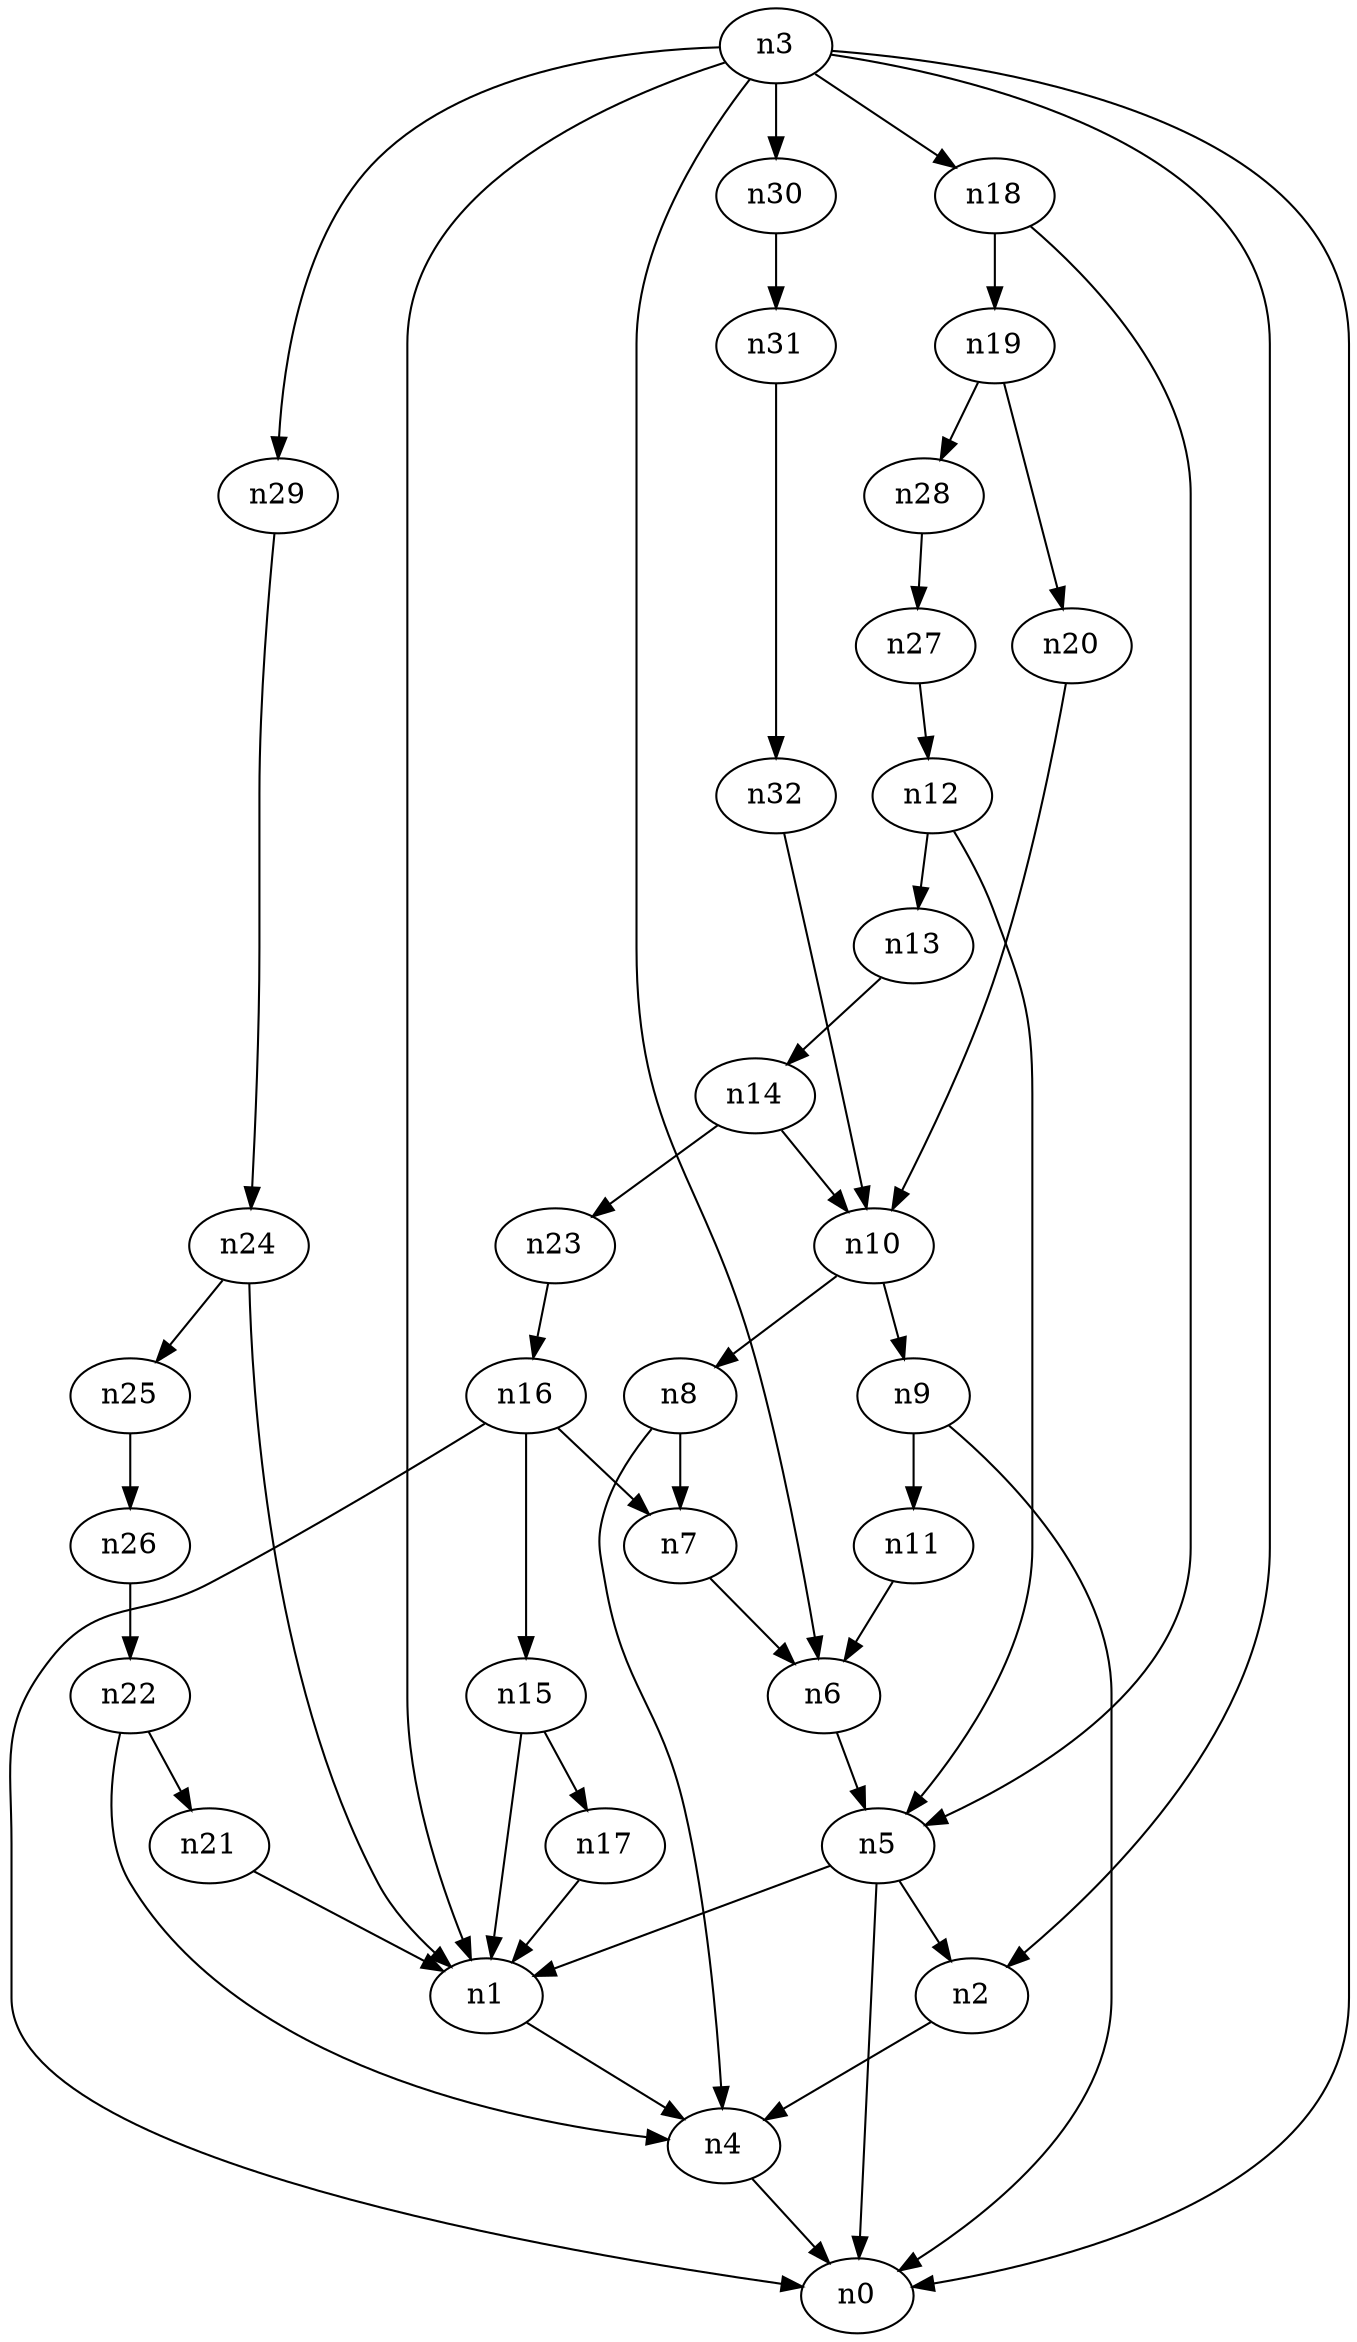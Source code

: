 digraph G {
	n1 -> n4	 [_graphml_id=e4];
	n2 -> n4	 [_graphml_id=e7];
	n3 -> n0	 [_graphml_id=e0];
	n3 -> n1	 [_graphml_id=e3];
	n3 -> n2	 [_graphml_id=e6];
	n3 -> n6	 [_graphml_id=e18];
	n3 -> n18	 [_graphml_id=e38];
	n3 -> n29	 [_graphml_id=e47];
	n3 -> n30	 [_graphml_id=e48];
	n4 -> n0	 [_graphml_id=e1];
	n5 -> n0	 [_graphml_id=e2];
	n5 -> n1	 [_graphml_id=e5];
	n5 -> n2	 [_graphml_id=e8];
	n6 -> n5	 [_graphml_id=e9];
	n7 -> n6	 [_graphml_id=e10];
	n8 -> n4	 [_graphml_id=e12];
	n8 -> n7	 [_graphml_id=e11];
	n9 -> n0	 [_graphml_id=e13];
	n9 -> n11	 [_graphml_id=e16];
	n10 -> n8	 [_graphml_id=e15];
	n10 -> n9	 [_graphml_id=e14];
	n11 -> n6	 [_graphml_id=e17];
	n12 -> n5	 [_graphml_id=e19];
	n12 -> n13	 [_graphml_id=e20];
	n13 -> n14	 [_graphml_id=e21];
	n14 -> n10	 [_graphml_id=e22];
	n14 -> n23	 [_graphml_id=e36];
	n15 -> n1	 [_graphml_id=e23];
	n15 -> n17	 [_graphml_id=e26];
	n16 -> n0	 [_graphml_id=e25];
	n16 -> n7	 [_graphml_id=e28];
	n16 -> n15	 [_graphml_id=e24];
	n17 -> n1	 [_graphml_id=e27];
	n18 -> n5	 [_graphml_id=e29];
	n18 -> n19	 [_graphml_id=e30];
	n19 -> n20	 [_graphml_id=e31];
	n19 -> n28	 [_graphml_id=e45];
	n20 -> n10	 [_graphml_id=e32];
	n21 -> n1	 [_graphml_id=e33];
	n22 -> n4	 [_graphml_id=e35];
	n22 -> n21	 [_graphml_id=e34];
	n23 -> n16	 [_graphml_id=e37];
	n24 -> n1	 [_graphml_id=e39];
	n24 -> n25	 [_graphml_id=e40];
	n25 -> n26	 [_graphml_id=e41];
	n26 -> n22	 [_graphml_id=e42];
	n27 -> n12	 [_graphml_id=e43];
	n28 -> n27	 [_graphml_id=e44];
	n29 -> n24	 [_graphml_id=e46];
	n30 -> n31	 [_graphml_id=e49];
	n31 -> n32	 [_graphml_id=e50];
	n32 -> n10	 [_graphml_id=e51];
}

